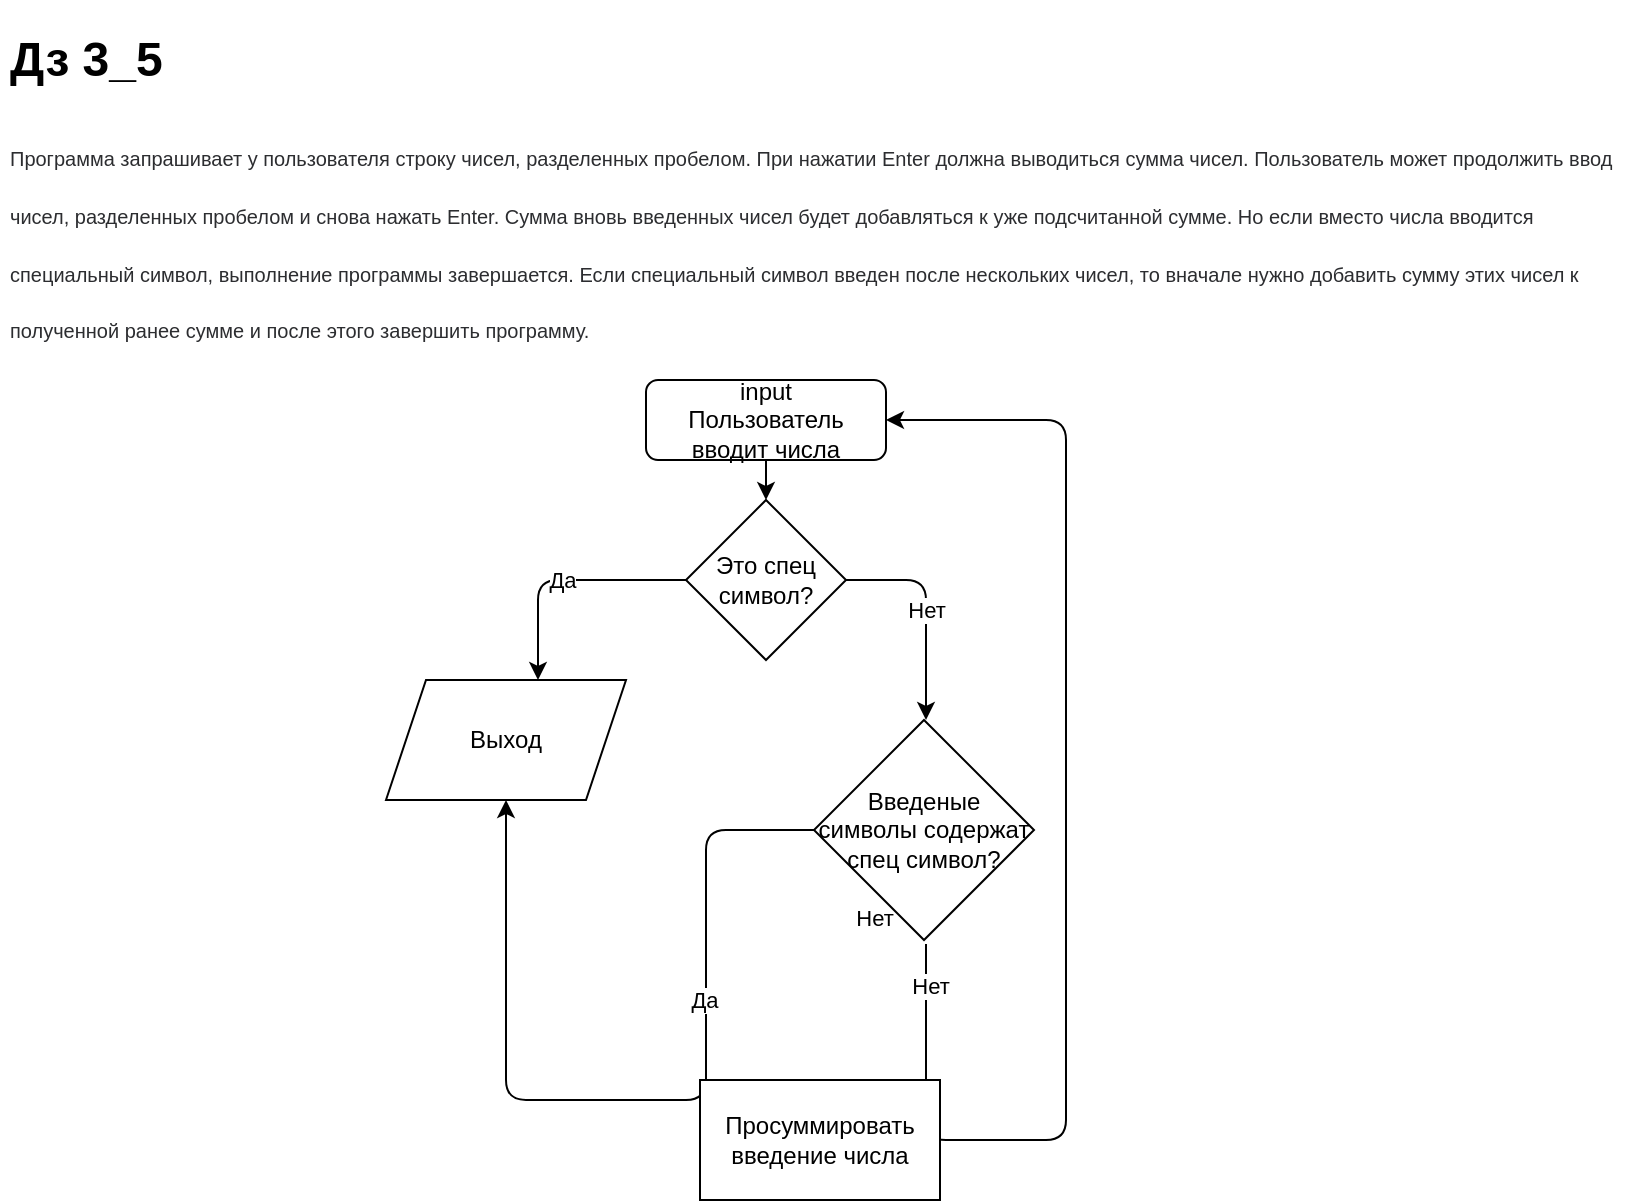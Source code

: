 <mxfile version="13.9.2" type="github">
  <diagram id="C5RBs43oDa-KdzZeNtuy" name="Page-1">
    <mxGraphModel dx="946" dy="1806" grid="1" gridSize="10" guides="1" tooltips="1" connect="1" arrows="1" fold="1" page="1" pageScale="1" pageWidth="827" pageHeight="1169" math="0" shadow="0">
      <root>
        <mxCell id="WIyWlLk6GJQsqaUBKTNV-0" />
        <mxCell id="WIyWlLk6GJQsqaUBKTNV-1" parent="WIyWlLk6GJQsqaUBKTNV-0" />
        <mxCell id="WIyWlLk6GJQsqaUBKTNV-3" value="input&lt;br&gt;Пользователь вводит числа" style="rounded=1;whiteSpace=wrap;html=1;fontSize=12;glass=0;strokeWidth=1;shadow=0;" parent="WIyWlLk6GJQsqaUBKTNV-1" vertex="1">
          <mxGeometry x="330" y="150" width="120" height="40" as="geometry" />
        </mxCell>
        <mxCell id="inScYeWJf7PeECLS_Tc5-0" value="&lt;h1&gt;Дз 3_5&amp;nbsp;&lt;/h1&gt;&lt;h1&gt;&lt;span style=&quot;color: rgb(44 , 45 , 48) ; font-family: &amp;#34;arial&amp;#34; ; font-weight: 400 ; text-align: justify&quot;&gt;&lt;font style=&quot;font-size: 10px&quot;&gt;Программа запрашивает у пользователя строку чисел, разделенных пробелом. При нажатии Enter должна выводиться сумма чисел. Пользователь может продолжить ввод чисел, разделенных пробелом и снова нажать Enter. Сумма вновь введенных чисел будет добавляться к уже подсчитанной сумме. Но если вместо числа вводится специальный символ, выполнение программы завершается. Если специальный символ введен после нескольких чисел, то вначале нужно добавить сумму этих чисел к полученной ранее сумме и после этого завершить программу.&lt;/font&gt;&lt;/span&gt;&lt;/h1&gt;" style="text;html=1;strokeColor=none;fillColor=none;spacing=5;spacingTop=-20;whiteSpace=wrap;overflow=hidden;rounded=0;" vertex="1" parent="WIyWlLk6GJQsqaUBKTNV-1">
          <mxGeometry x="7" y="-30" width="820" height="170" as="geometry" />
        </mxCell>
        <mxCell id="inScYeWJf7PeECLS_Tc5-1" value="" style="endArrow=classic;html=1;exitX=0.5;exitY=1;exitDx=0;exitDy=0;entryX=0.5;entryY=0;entryDx=0;entryDy=0;" edge="1" parent="WIyWlLk6GJQsqaUBKTNV-1" source="WIyWlLk6GJQsqaUBKTNV-3" target="inScYeWJf7PeECLS_Tc5-44">
          <mxGeometry relative="1" as="geometry">
            <mxPoint x="430" y="300" as="sourcePoint" />
            <mxPoint x="390" y="220" as="targetPoint" />
          </mxGeometry>
        </mxCell>
        <mxCell id="inScYeWJf7PeECLS_Tc5-19" value="" style="endArrow=classic;html=1;exitX=0;exitY=0.5;exitDx=0;exitDy=0;" edge="1" parent="WIyWlLk6GJQsqaUBKTNV-1" source="inScYeWJf7PeECLS_Tc5-44">
          <mxGeometry relative="1" as="geometry">
            <mxPoint x="384" y="281.02" as="sourcePoint" />
            <mxPoint x="276" y="300" as="targetPoint" />
            <Array as="points">
              <mxPoint x="276" y="250" />
            </Array>
          </mxGeometry>
        </mxCell>
        <mxCell id="inScYeWJf7PeECLS_Tc5-20" value="Да" style="edgeLabel;resizable=0;html=1;align=center;verticalAlign=middle;" connectable="0" vertex="1" parent="inScYeWJf7PeECLS_Tc5-19">
          <mxGeometry relative="1" as="geometry" />
        </mxCell>
        <mxCell id="inScYeWJf7PeECLS_Tc5-21" value="" style="endArrow=classic;html=1;exitX=1;exitY=0.5;exitDx=0;exitDy=0;" edge="1" parent="WIyWlLk6GJQsqaUBKTNV-1" source="inScYeWJf7PeECLS_Tc5-44">
          <mxGeometry relative="1" as="geometry">
            <mxPoint x="450" y="260" as="sourcePoint" />
            <mxPoint x="470" y="320" as="targetPoint" />
            <Array as="points">
              <mxPoint x="470" y="250" />
            </Array>
          </mxGeometry>
        </mxCell>
        <mxCell id="inScYeWJf7PeECLS_Tc5-22" value="Нет" style="edgeLabel;resizable=0;html=1;align=center;verticalAlign=middle;" connectable="0" vertex="1" parent="inScYeWJf7PeECLS_Tc5-21">
          <mxGeometry relative="1" as="geometry" />
        </mxCell>
        <mxCell id="inScYeWJf7PeECLS_Tc5-35" value="" style="endArrow=classic;html=1;entryX=0.5;entryY=1;entryDx=0;entryDy=0;exitX=0;exitY=0.5;exitDx=0;exitDy=0;" edge="1" parent="WIyWlLk6GJQsqaUBKTNV-1" source="inScYeWJf7PeECLS_Tc5-47" target="inScYeWJf7PeECLS_Tc5-45">
          <mxGeometry relative="1" as="geometry">
            <mxPoint x="199" y="637" as="sourcePoint" />
            <mxPoint x="150" y="380" as="targetPoint" />
            <Array as="points">
              <mxPoint x="360" y="375" />
              <mxPoint x="360" y="510" />
              <mxPoint x="260" y="510" />
            </Array>
          </mxGeometry>
        </mxCell>
        <mxCell id="inScYeWJf7PeECLS_Tc5-36" value="Да" style="edgeLabel;resizable=0;html=1;align=center;verticalAlign=middle;" connectable="0" vertex="1" parent="inScYeWJf7PeECLS_Tc5-35">
          <mxGeometry relative="1" as="geometry">
            <mxPoint x="28.82" y="-50" as="offset" />
          </mxGeometry>
        </mxCell>
        <mxCell id="inScYeWJf7PeECLS_Tc5-41" value="" style="endArrow=classic;html=1;entryX=1;entryY=0.5;entryDx=0;entryDy=0;" edge="1" parent="WIyWlLk6GJQsqaUBKTNV-1" target="WIyWlLk6GJQsqaUBKTNV-3">
          <mxGeometry relative="1" as="geometry">
            <mxPoint x="470" y="432" as="sourcePoint" />
            <mxPoint x="525.04" y="200" as="targetPoint" />
            <Array as="points">
              <mxPoint x="470" y="510" />
              <mxPoint x="470" y="530" />
              <mxPoint x="540" y="530" />
              <mxPoint x="540" y="490" />
              <mxPoint x="540" y="170" />
            </Array>
          </mxGeometry>
        </mxCell>
        <mxCell id="inScYeWJf7PeECLS_Tc5-42" value="Нет" style="edgeLabel;resizable=0;html=1;align=center;verticalAlign=middle;" connectable="0" vertex="1" parent="inScYeWJf7PeECLS_Tc5-41">
          <mxGeometry relative="1" as="geometry">
            <mxPoint x="-96.0" y="30.02" as="offset" />
          </mxGeometry>
        </mxCell>
        <mxCell id="inScYeWJf7PeECLS_Tc5-44" value="&lt;span&gt;Это спец символ?&lt;/span&gt;" style="rhombus;whiteSpace=wrap;html=1;" vertex="1" parent="WIyWlLk6GJQsqaUBKTNV-1">
          <mxGeometry x="350" y="210" width="80" height="80" as="geometry" />
        </mxCell>
        <mxCell id="inScYeWJf7PeECLS_Tc5-45" value="&lt;span&gt;Выход&lt;/span&gt;" style="shape=parallelogram;perimeter=parallelogramPerimeter;whiteSpace=wrap;html=1;fixedSize=1;" vertex="1" parent="WIyWlLk6GJQsqaUBKTNV-1">
          <mxGeometry x="200" y="300" width="120" height="60" as="geometry" />
        </mxCell>
        <mxCell id="inScYeWJf7PeECLS_Tc5-47" value="Введеные символы содержат спец символ?" style="rhombus;whiteSpace=wrap;html=1;" vertex="1" parent="WIyWlLk6GJQsqaUBKTNV-1">
          <mxGeometry x="414" y="320" width="110" height="110" as="geometry" />
        </mxCell>
        <mxCell id="inScYeWJf7PeECLS_Tc5-48" value="&lt;span&gt;Просуммировать введение числа&lt;/span&gt;" style="rounded=0;whiteSpace=wrap;html=1;" vertex="1" parent="WIyWlLk6GJQsqaUBKTNV-1">
          <mxGeometry x="357" y="500" width="120" height="60" as="geometry" />
        </mxCell>
        <mxCell id="inScYeWJf7PeECLS_Tc5-49" value="Нет" style="edgeLabel;resizable=0;html=1;align=center;verticalAlign=middle;" connectable="0" vertex="1" parent="WIyWlLk6GJQsqaUBKTNV-1">
          <mxGeometry x="469" y="320" as="geometry">
            <mxPoint x="3" y="133" as="offset" />
          </mxGeometry>
        </mxCell>
      </root>
    </mxGraphModel>
  </diagram>
</mxfile>

